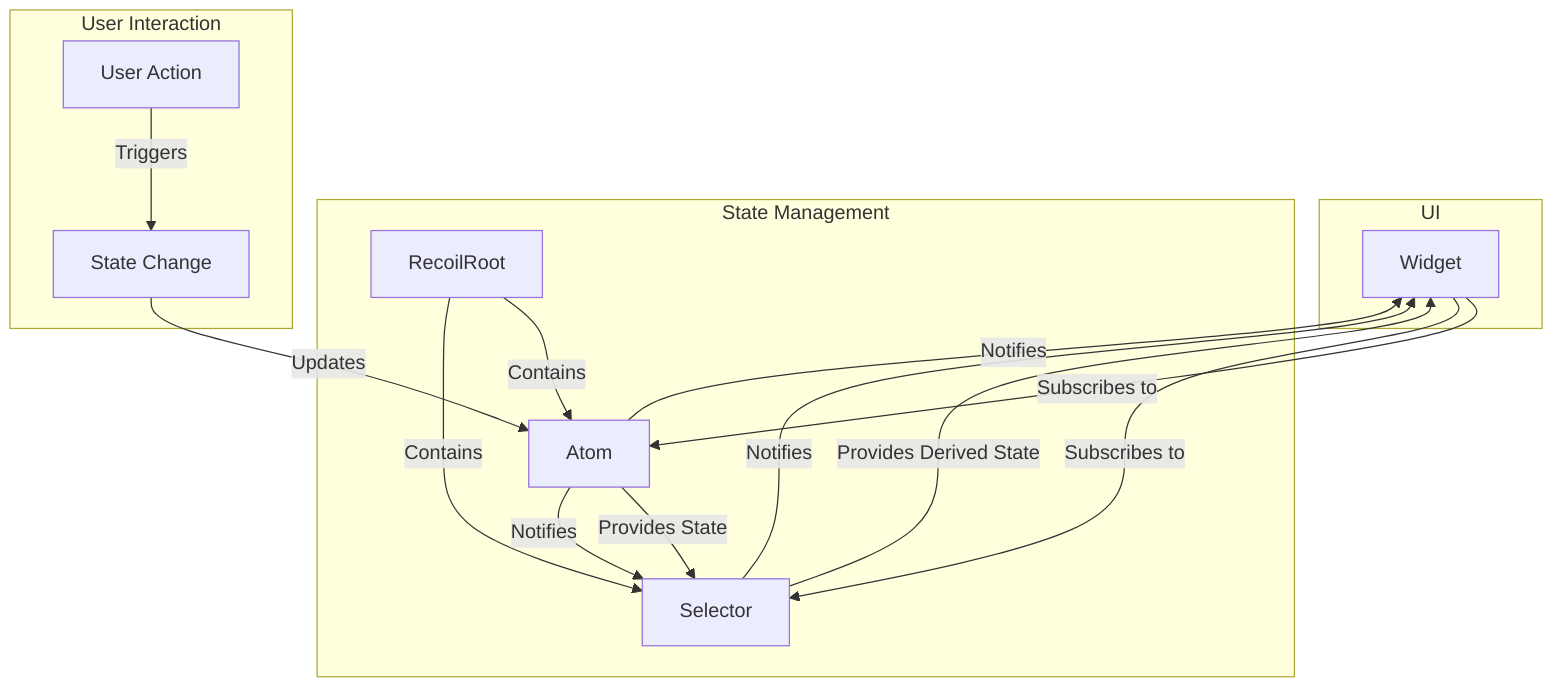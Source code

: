 graph TD
    subgraph UI
        A[Widget]
    end
    
    subgraph State Management
        B[Atom]
        C[Selector]
        D[RecoilRoot]
    end

    subgraph User Interaction
        E[User Action]
        F[State Change]
    end

    A -->|Subscribes to| B
    A -->|Subscribes to| C
    B -->|Provides State| C
    C -->|Provides Derived State| A
    D -->|Contains| B
    D -->|Contains| C

    E -->|Triggers| F
    F -->|Updates| B
    B -->|Notifies| A
    B -->|Notifies| C
    C -->|Notifies| A
